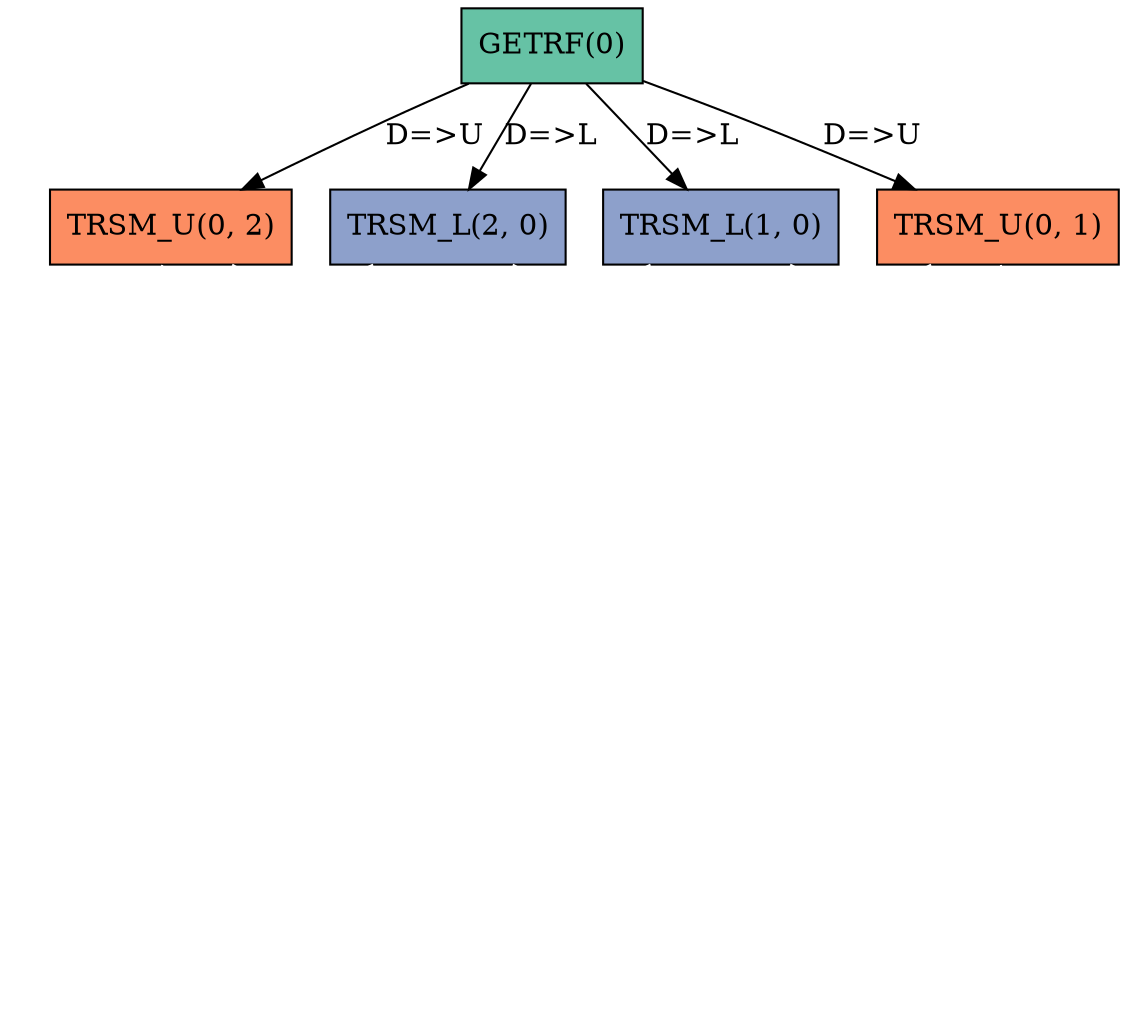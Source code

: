 digraph G {
GETRF_3_0 [shape="polygon",style=filled,fillcolor="#66c2a5",fontcolor="black",label="GETRF(0)",tooltip="GETRF0"];
GETRF_3_0 -> TRSM_L_3_0_1 [label="D=>L" color="#000000" style="solid"]
GETRF_3_0 -> TRSM_L_3_0_2 [label="D=>L" color="#000000" style="solid"]
GETRF_3_0 -> TRSM_U_3_0_1 [label="D=>U" color="#000000" style="solid"]
GETRF_3_0 -> TRSM_U_3_0_2 [label="D=>U" color="#000000" style="solid"]
TRSM_U_3_0_2 [shape="polygon",style=filled,fillcolor="#fc8d62",fontcolor="black",label="TRSM_U(0, 2)",tooltip="TRSM_U3"];
TRSM_U_3_0_2 -> GEMM_3_0_1_2 [label="" color="#FFFFFF" style="solid"]
TRSM_U_3_0_2 -> GEMM_3_0_2_2 [label="" color="#FFFFFF" style="solid"]
TRSM_L_3_0_1 [shape="polygon",style=filled,fillcolor="#8da0cb",fontcolor="black",label="TRSM_L(1, 0)",tooltip="TRSM_L0"];
TRSM_L_3_0_1 -> GEMM_3_0_1_1 [label="" color="#FFFFFF" style="solid"]
TRSM_L_3_0_1 -> GEMM_3_0_1_2 [label="" color="#FFFFFF" style="solid"]
TRSM_U_3_0_1 [shape="polygon",style=filled,fillcolor="#fc8d62",fontcolor="black",label="TRSM_U(0, 1)",tooltip="TRSM_U0"];
TRSM_U_3_0_1 -> GEMM_3_0_1_1 [label="" color="#FFFFFF" style="solid"]
TRSM_U_3_0_1 -> GEMM_3_0_2_1 [label="" color="#FFFFFF" style="solid"]
TRSM_L_3_0_2 [shape="polygon",style=filled,fillcolor="#8da0cb",fontcolor="black",label="TRSM_L(2, 0)",tooltip="TRSM_L3"];
TRSM_L_3_0_2 -> GEMM_3_0_2_1 [label="" color="#FFFFFF" style="solid"]
TRSM_L_3_0_2 -> GEMM_3_0_2_2 [label="" color="#FFFFFF" style="solid"]
GEMM_3_0_1_2 [shape="polygon",style=invisible,fillcolor="#FFFFFF",fontcolor="white",label="GEMM(0, 1, 2)",tooltip="GEMM4"];
GEMM_3_0_1_2 -> TRSM_U_3_1_2 [label="" color="#FFFFFF" style="solid"]
GEMM_3_0_2_1 [shape="polygon",style=invisible,fillcolor="#FFFFFF",fontcolor="white",label="GEMM(0, 2, 1)",tooltip="GEMM2"];
GEMM_3_0_1_1 [shape="polygon",style=invisible,fillcolor="#FFFFFF",fontcolor="white",label="GEMM(0, 1, 1)",tooltip="GEMM0"];
GEMM_3_0_2_1 -> TRSM_L_3_1_2 [label="" color="#FFFFFF" style="solid"]
GEMM_3_0_1_1 -> GETRF_3_1 [label="" color="#FFFFFF" style="solid"]
GEMM_3_0_2_2 [shape="polygon",style=invisible,fillcolor="#FFFFFF",fontcolor="white",label="GEMM(0, 2, 2)",tooltip="GEMM6"];
GEMM_3_0_2_2 -> GEMM_3_1_2_2 [label="" color="#FFFFFF" style="solid"]
GETRF_3_1 [shape="polygon",style=invisible,fillcolor="#FFFFFF",fontcolor="white",label="GETRF(1)",tooltip="GETRF1"];
GETRF_3_1 -> TRSM_L_3_1_2 [label="" color="#FFFFFF" style="solid"]
GETRF_3_1 -> TRSM_U_3_1_2 [label="" color="#FFFFFF" style="solid"]
TRSM_U_3_1_2 [shape="polygon",style=invisible,fillcolor="#FFFFFF",fontcolor="white",label="TRSM_U(1, 2)",tooltip="TRSM_U1"];
TRSM_U_3_1_2 -> GEMM_3_1_2_2 [label="" color="#FFFFFF" style="solid"]
TRSM_L_3_1_2 [shape="polygon",style=invisible,fillcolor="#FFFFFF",fontcolor="white",label="TRSM_L(2, 1)",tooltip="TRSM_L1"];
TRSM_L_3_1_2 -> GEMM_3_1_2_2 [label="" color="#FFFFFF" style="solid"]
GEMM_3_1_2_2 [shape="polygon",style=invisible,fillcolor="#FFFFFF",fontcolor="white",label="GEMM(1, 2, 2)",tooltip="GEMM1"];
GEMM_3_1_2_2 -> GETRF_3_2 [label="" color="#FFFFFF" style="solid"]
GETRF_3_2 [shape="polygon",style=invisible,fillcolor="#FFFFFF",fontcolor="white",label="GETRF(2)",tooltip="GETRF2"];
}
